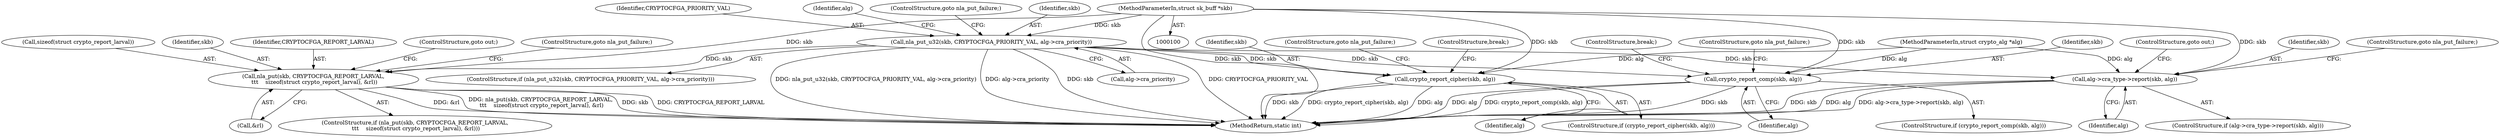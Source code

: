 digraph "0_linux_9a5467bf7b6e9e02ec9c3da4e23747c05faeaac6_7@pointer" {
"1000158" [label="(Call,nla_put_u32(skb, CRYPTOCFGA_PRIORITY_VAL, alg->cra_priority))"];
"1000103" [label="(MethodParameterIn,struct sk_buff *skb)"];
"1000181" [label="(Call,nla_put(skb, CRYPTOCFGA_REPORT_LARVAL,\n \t\t\t    sizeof(struct crypto_report_larval), &rl))"];
"1000202" [label="(Call,alg->cra_type->report(skb, alg))"];
"1000218" [label="(Call,crypto_report_cipher(skb, alg))"];
"1000225" [label="(Call,crypto_report_comp(skb, alg))"];
"1000224" [label="(ControlStructure,if (crypto_report_comp(skb, alg)))"];
"1000204" [label="(Identifier,alg)"];
"1000227" [label="(Identifier,alg)"];
"1000161" [label="(Call,alg->cra_priority)"];
"1000226" [label="(Identifier,skb)"];
"1000220" [label="(Identifier,alg)"];
"1000168" [label="(Identifier,alg)"];
"1000218" [label="(Call,crypto_report_cipher(skb, alg))"];
"1000186" [label="(Call,&rl)"];
"1000184" [label="(Call,sizeof(struct crypto_report_larval))"];
"1000203" [label="(Identifier,skb)"];
"1000164" [label="(ControlStructure,goto nla_put_failure;)"];
"1000182" [label="(Identifier,skb)"];
"1000159" [label="(Identifier,skb)"];
"1000219" [label="(Identifier,skb)"];
"1000217" [label="(ControlStructure,if (crypto_report_cipher(skb, alg)))"];
"1000157" [label="(ControlStructure,if (nla_put_u32(skb, CRYPTOCFGA_PRIORITY_VAL, alg->cra_priority)))"];
"1000183" [label="(Identifier,CRYPTOCFGA_REPORT_LARVAL)"];
"1000229" [label="(ControlStructure,break;)"];
"1000205" [label="(ControlStructure,goto nla_put_failure;)"];
"1000201" [label="(ControlStructure,if (alg->cra_type->report(skb, alg)))"];
"1000189" [label="(ControlStructure,goto out;)"];
"1000103" [label="(MethodParameterIn,struct sk_buff *skb)"];
"1000101" [label="(MethodParameterIn,struct crypto_alg *alg)"];
"1000221" [label="(ControlStructure,goto nla_put_failure;)"];
"1000237" [label="(MethodReturn,static int)"];
"1000158" [label="(Call,nla_put_u32(skb, CRYPTOCFGA_PRIORITY_VAL, alg->cra_priority))"];
"1000206" [label="(ControlStructure,goto out;)"];
"1000180" [label="(ControlStructure,if (nla_put(skb, CRYPTOCFGA_REPORT_LARVAL,\n \t\t\t    sizeof(struct crypto_report_larval), &rl)))"];
"1000228" [label="(ControlStructure,goto nla_put_failure;)"];
"1000225" [label="(Call,crypto_report_comp(skb, alg))"];
"1000188" [label="(ControlStructure,goto nla_put_failure;)"];
"1000160" [label="(Identifier,CRYPTOCFGA_PRIORITY_VAL)"];
"1000181" [label="(Call,nla_put(skb, CRYPTOCFGA_REPORT_LARVAL,\n \t\t\t    sizeof(struct crypto_report_larval), &rl))"];
"1000202" [label="(Call,alg->cra_type->report(skb, alg))"];
"1000222" [label="(ControlStructure,break;)"];
"1000158" -> "1000157"  [label="AST: "];
"1000158" -> "1000161"  [label="CFG: "];
"1000159" -> "1000158"  [label="AST: "];
"1000160" -> "1000158"  [label="AST: "];
"1000161" -> "1000158"  [label="AST: "];
"1000164" -> "1000158"  [label="CFG: "];
"1000168" -> "1000158"  [label="CFG: "];
"1000158" -> "1000237"  [label="DDG: skb"];
"1000158" -> "1000237"  [label="DDG: CRYPTOCFGA_PRIORITY_VAL"];
"1000158" -> "1000237"  [label="DDG: nla_put_u32(skb, CRYPTOCFGA_PRIORITY_VAL, alg->cra_priority)"];
"1000158" -> "1000237"  [label="DDG: alg->cra_priority"];
"1000103" -> "1000158"  [label="DDG: skb"];
"1000158" -> "1000181"  [label="DDG: skb"];
"1000158" -> "1000202"  [label="DDG: skb"];
"1000158" -> "1000218"  [label="DDG: skb"];
"1000158" -> "1000225"  [label="DDG: skb"];
"1000103" -> "1000100"  [label="AST: "];
"1000103" -> "1000237"  [label="DDG: skb"];
"1000103" -> "1000181"  [label="DDG: skb"];
"1000103" -> "1000202"  [label="DDG: skb"];
"1000103" -> "1000218"  [label="DDG: skb"];
"1000103" -> "1000225"  [label="DDG: skb"];
"1000181" -> "1000180"  [label="AST: "];
"1000181" -> "1000186"  [label="CFG: "];
"1000182" -> "1000181"  [label="AST: "];
"1000183" -> "1000181"  [label="AST: "];
"1000184" -> "1000181"  [label="AST: "];
"1000186" -> "1000181"  [label="AST: "];
"1000188" -> "1000181"  [label="CFG: "];
"1000189" -> "1000181"  [label="CFG: "];
"1000181" -> "1000237"  [label="DDG: &rl"];
"1000181" -> "1000237"  [label="DDG: nla_put(skb, CRYPTOCFGA_REPORT_LARVAL,\n \t\t\t    sizeof(struct crypto_report_larval), &rl)"];
"1000181" -> "1000237"  [label="DDG: skb"];
"1000181" -> "1000237"  [label="DDG: CRYPTOCFGA_REPORT_LARVAL"];
"1000202" -> "1000201"  [label="AST: "];
"1000202" -> "1000204"  [label="CFG: "];
"1000203" -> "1000202"  [label="AST: "];
"1000204" -> "1000202"  [label="AST: "];
"1000205" -> "1000202"  [label="CFG: "];
"1000206" -> "1000202"  [label="CFG: "];
"1000202" -> "1000237"  [label="DDG: skb"];
"1000202" -> "1000237"  [label="DDG: alg"];
"1000202" -> "1000237"  [label="DDG: alg->cra_type->report(skb, alg)"];
"1000101" -> "1000202"  [label="DDG: alg"];
"1000218" -> "1000217"  [label="AST: "];
"1000218" -> "1000220"  [label="CFG: "];
"1000219" -> "1000218"  [label="AST: "];
"1000220" -> "1000218"  [label="AST: "];
"1000221" -> "1000218"  [label="CFG: "];
"1000222" -> "1000218"  [label="CFG: "];
"1000218" -> "1000237"  [label="DDG: skb"];
"1000218" -> "1000237"  [label="DDG: crypto_report_cipher(skb, alg)"];
"1000218" -> "1000237"  [label="DDG: alg"];
"1000101" -> "1000218"  [label="DDG: alg"];
"1000225" -> "1000224"  [label="AST: "];
"1000225" -> "1000227"  [label="CFG: "];
"1000226" -> "1000225"  [label="AST: "];
"1000227" -> "1000225"  [label="AST: "];
"1000228" -> "1000225"  [label="CFG: "];
"1000229" -> "1000225"  [label="CFG: "];
"1000225" -> "1000237"  [label="DDG: alg"];
"1000225" -> "1000237"  [label="DDG: crypto_report_comp(skb, alg)"];
"1000225" -> "1000237"  [label="DDG: skb"];
"1000101" -> "1000225"  [label="DDG: alg"];
}
